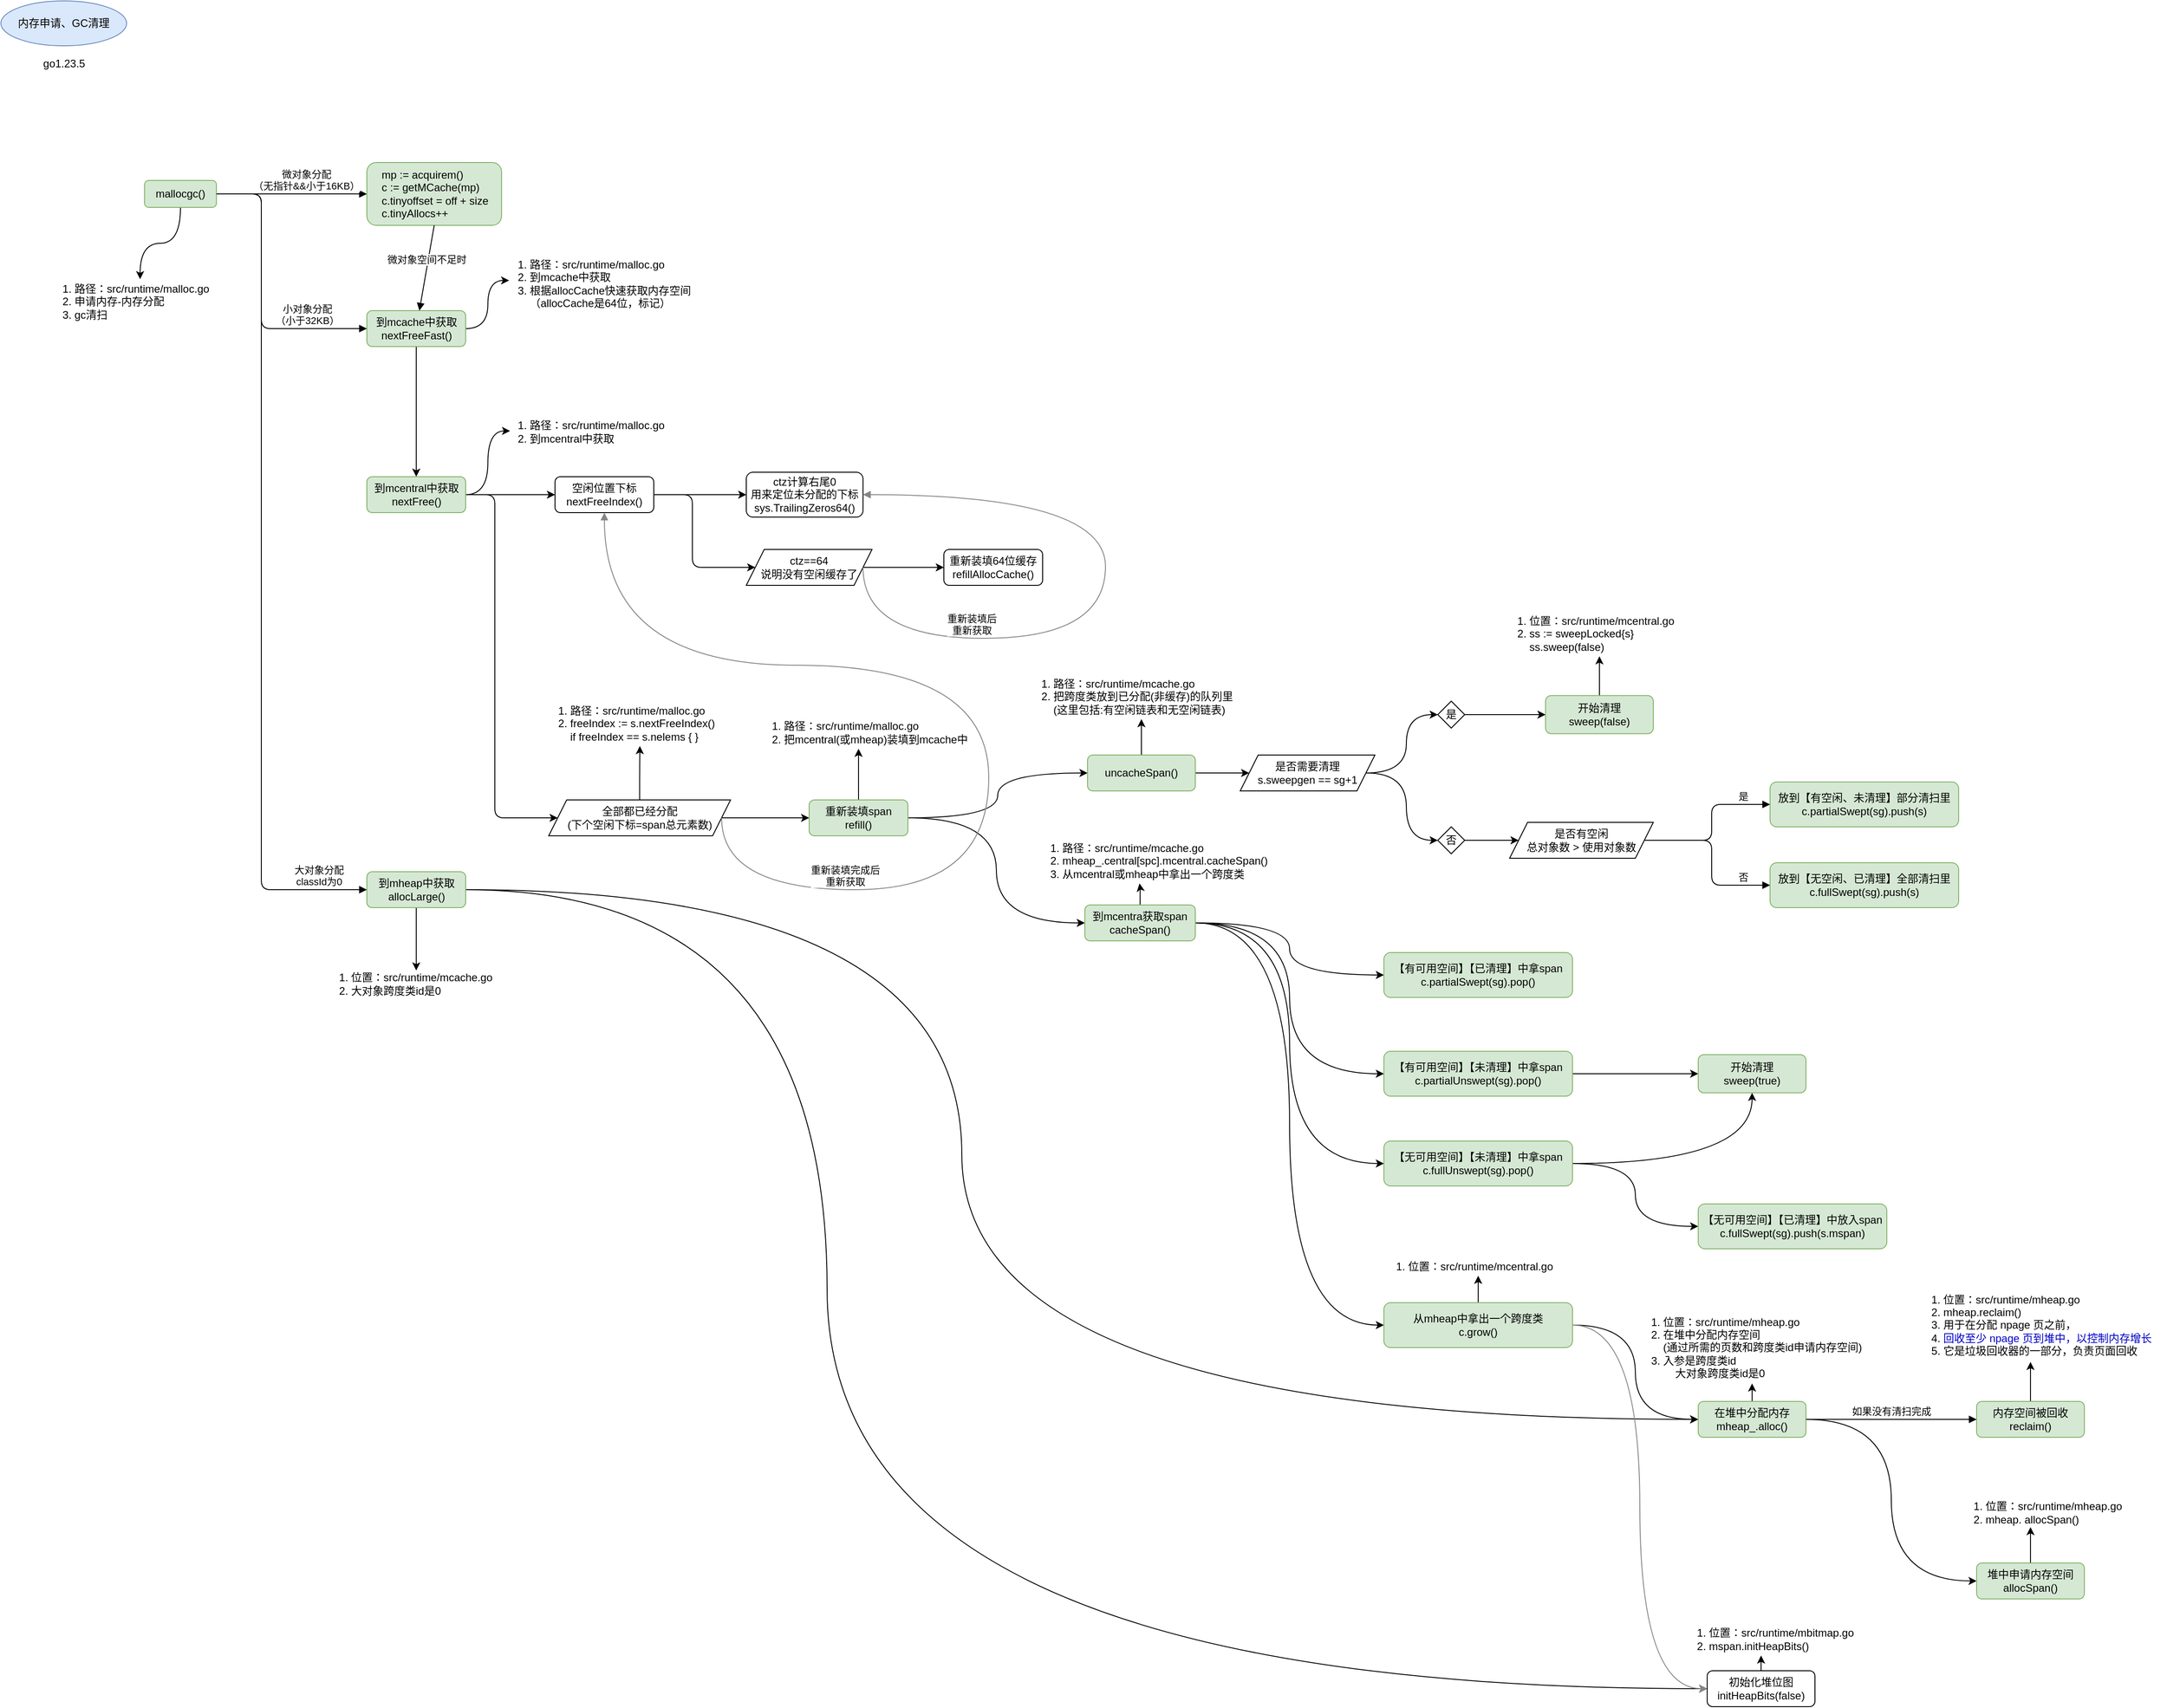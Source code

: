 <mxfile version="14.6.13" type="device"><diagram id="0-CBCZF7RKCXU0OjT5Yr" name="第 1 页"><mxGraphModel dx="1106" dy="892" grid="1" gridSize="10" guides="1" tooltips="1" connect="1" arrows="1" fold="1" page="1" pageScale="1" pageWidth="827" pageHeight="1169" math="0" shadow="0"><root><mxCell id="0"/><mxCell id="1" parent="0"/><mxCell id="VYyuXtDT6GXsJHZspmON-5" style="edgeStyle=orthogonalEdgeStyle;rounded=0;orthogonalLoop=1;jettySize=auto;html=1;curved=1;" parent="1" source="VYyuXtDT6GXsJHZspmON-1" target="VYyuXtDT6GXsJHZspmON-4" edge="1"><mxGeometry relative="1" as="geometry"/></mxCell><mxCell id="VYyuXtDT6GXsJHZspmON-1" value="mallocgc()" style="rounded=1;whiteSpace=wrap;html=1;fillColor=#d5e8d4;strokeColor=#82b366;" parent="1" vertex="1"><mxGeometry x="230" y="270" width="80" height="30" as="geometry"/></mxCell><mxCell id="VYyuXtDT6GXsJHZspmON-3" value="go1.23.5" style="text;html=1;align=center;verticalAlign=middle;resizable=0;points=[];autosize=1;strokeColor=none;" parent="1" vertex="1"><mxGeometry x="110" y="130" width="60" height="20" as="geometry"/></mxCell><mxCell id="VYyuXtDT6GXsJHZspmON-4" value="&lt;ol style=&quot;margin: 0px ; padding-left: 10px&quot;&gt;&lt;li style=&quot;margin: 0px ; padding: 0px&quot;&gt;路径：src/runtime/malloc.go&lt;/li&gt;&lt;li style=&quot;margin: 0px ; padding: 0px&quot;&gt;申请内存-内存分配&lt;/li&gt;&lt;li style=&quot;margin: 0px ; padding: 0px&quot;&gt;gc清扫&lt;br&gt;&lt;/li&gt;&lt;/ol&gt;" style="text;html=1;align=left;verticalAlign=middle;resizable=0;points=[];autosize=1;strokeColor=none;spacingLeft=10;" parent="1" vertex="1"><mxGeometry x="130" y="380" width="190" height="50" as="geometry"/></mxCell><mxCell id="VYyuXtDT6GXsJHZspmON-7" value="&lt;div&gt;&lt;span&gt;mp := acquirem()&lt;br&gt;&lt;/span&gt;&lt;/div&gt;&lt;div&gt;&lt;span&gt;c := getMCache(mp)&lt;br&gt;&lt;/span&gt;&lt;/div&gt;&lt;div&gt;&lt;span&gt;c.tinyoffset = off + size&lt;/span&gt;&lt;/div&gt;c.tinyAllocs++" style="rounded=1;whiteSpace=wrap;html=1;align=left;spacingLeft=14;fillColor=#d5e8d4;strokeColor=#82b366;" parent="1" vertex="1"><mxGeometry x="477.5" y="250" width="150" height="70" as="geometry"/></mxCell><mxCell id="VYyuXtDT6GXsJHZspmON-8" value="微对象分配&lt;br&gt;（无指针&amp;amp;&amp;amp;小于16KB）" style="html=1;verticalAlign=bottom;endArrow=block;shadow=0;edgeStyle=orthogonalEdgeStyle;exitX=1;exitY=0.5;exitDx=0;exitDy=0;entryX=0;entryY=0.5;entryDx=0;entryDy=0;" parent="1" source="VYyuXtDT6GXsJHZspmON-1" target="VYyuXtDT6GXsJHZspmON-7" edge="1"><mxGeometry x="0.194" width="80" relative="1" as="geometry"><mxPoint x="300" y="400" as="sourcePoint"/><mxPoint x="380" y="400" as="targetPoint"/><Array as="points"><mxPoint x="340" y="285"/><mxPoint x="340" y="285"/></Array><mxPoint as="offset"/></mxGeometry></mxCell><mxCell id="VYyuXtDT6GXsJHZspmON-13" style="edgeStyle=none;rounded=0;orthogonalLoop=1;jettySize=auto;html=1;" parent="1" source="VYyuXtDT6GXsJHZspmON-9" target="VYyuXtDT6GXsJHZspmON-12" edge="1"><mxGeometry relative="1" as="geometry"/></mxCell><mxCell id="VYyuXtDT6GXsJHZspmON-17" style="edgeStyle=orthogonalEdgeStyle;curved=1;rounded=0;orthogonalLoop=1;jettySize=auto;html=1;entryX=-0.005;entryY=0.44;entryDx=0;entryDy=0;entryPerimeter=0;" parent="1" source="VYyuXtDT6GXsJHZspmON-9" target="VYyuXtDT6GXsJHZspmON-16" edge="1"><mxGeometry relative="1" as="geometry"/></mxCell><mxCell id="VYyuXtDT6GXsJHZspmON-9" value="到mcache中获取&lt;br&gt;nextFreeFast()" style="rounded=1;whiteSpace=wrap;html=1;fillColor=#d5e8d4;strokeColor=#82b366;" parent="1" vertex="1"><mxGeometry x="477.5" y="415" width="110" height="40" as="geometry"/></mxCell><mxCell id="VYyuXtDT6GXsJHZspmON-10" value="小对象分配&lt;br&gt;（小于32KB）" style="html=1;verticalAlign=bottom;endArrow=block;shadow=0;edgeStyle=orthogonalEdgeStyle;exitX=1;exitY=0.5;exitDx=0;exitDy=0;entryX=0;entryY=0.5;entryDx=0;entryDy=0;" parent="1" source="VYyuXtDT6GXsJHZspmON-1" target="VYyuXtDT6GXsJHZspmON-9" edge="1"><mxGeometry x="0.58" width="80" relative="1" as="geometry"><mxPoint x="270" y="430" as="sourcePoint"/><mxPoint x="350" y="430" as="targetPoint"/><Array as="points"><mxPoint x="360" y="285"/><mxPoint x="360" y="435"/></Array><mxPoint as="offset"/></mxGeometry></mxCell><mxCell id="VYyuXtDT6GXsJHZspmON-11" value="微对象空间不足时" style="html=1;verticalAlign=bottom;endArrow=block;shadow=0;exitX=0.5;exitY=1;exitDx=0;exitDy=0;" parent="1" source="VYyuXtDT6GXsJHZspmON-7" target="VYyuXtDT6GXsJHZspmON-9" edge="1"><mxGeometry width="80" relative="1" as="geometry"><mxPoint x="740" y="540" as="sourcePoint"/><mxPoint x="820" y="540" as="targetPoint"/></mxGeometry></mxCell><mxCell id="VYyuXtDT6GXsJHZspmON-15" style="edgeStyle=orthogonalEdgeStyle;rounded=0;orthogonalLoop=1;jettySize=auto;html=1;curved=1;entryX=0;entryY=0.467;entryDx=0;entryDy=0;entryPerimeter=0;" parent="1" source="VYyuXtDT6GXsJHZspmON-12" target="VYyuXtDT6GXsJHZspmON-14" edge="1"><mxGeometry relative="1" as="geometry"><mxPoint x="600" y="550" as="targetPoint"/></mxGeometry></mxCell><mxCell id="VYyuXtDT6GXsJHZspmON-24" style="edgeStyle=orthogonalEdgeStyle;curved=1;rounded=0;orthogonalLoop=1;jettySize=auto;html=1;entryX=0;entryY=0.5;entryDx=0;entryDy=0;exitX=1;exitY=0.5;exitDx=0;exitDy=0;" parent="1" source="VYyuXtDT6GXsJHZspmON-12" target="VYyuXtDT6GXsJHZspmON-22" edge="1"><mxGeometry relative="1" as="geometry"><mxPoint x="578" y="835" as="sourcePoint"/></mxGeometry></mxCell><mxCell id="VYyuXtDT6GXsJHZspmON-44" style="edgeStyle=orthogonalEdgeStyle;rounded=1;orthogonalLoop=1;jettySize=auto;html=1;entryX=0;entryY=0.5;entryDx=0;entryDy=0;" parent="1" source="VYyuXtDT6GXsJHZspmON-12" target="VYyuXtDT6GXsJHZspmON-40" edge="1"><mxGeometry relative="1" as="geometry"><Array as="points"><mxPoint x="620" y="620"/><mxPoint x="620" y="980"/></Array></mxGeometry></mxCell><mxCell id="VYyuXtDT6GXsJHZspmON-12" value="到mcentral中获取&lt;br&gt;nextFree()" style="rounded=1;whiteSpace=wrap;html=1;fillColor=#d5e8d4;strokeColor=#82b366;" parent="1" vertex="1"><mxGeometry x="477.5" y="600" width="110" height="40" as="geometry"/></mxCell><mxCell id="VYyuXtDT6GXsJHZspmON-14" value="&lt;ol style=&quot;margin: 0px ; padding-left: 10px&quot;&gt;&lt;li style=&quot;margin: 0px; padding: 0px;&quot;&gt;路径：src/runtime/malloc.go&lt;/li&gt;&lt;li style=&quot;margin: 0px; padding: 0px;&quot;&gt;到mcentral中获取&lt;br&gt;&lt;/li&gt;&lt;/ol&gt;" style="text;html=1;align=left;verticalAlign=middle;resizable=0;points=[];autosize=1;strokeColor=none;spacingLeft=10;" parent="1" vertex="1"><mxGeometry x="637" y="535" width="190" height="30" as="geometry"/></mxCell><mxCell id="VYyuXtDT6GXsJHZspmON-16" value="&lt;ol style=&quot;margin: 0px ; padding-left: 10px&quot;&gt;&lt;li style=&quot;margin: 0px ; padding: 0px&quot;&gt;路径：src/runtime/malloc.go&lt;/li&gt;&lt;li style=&quot;margin: 0px ; padding: 0px&quot;&gt;到mcache中获取&lt;/li&gt;&lt;li style=&quot;margin: 0px ; padding: 0px&quot;&gt;根据allocCache快速获取内存空间&lt;br&gt;（allocCache是64位，标记）&lt;/li&gt;&lt;/ol&gt;" style="text;html=1;align=left;verticalAlign=middle;resizable=0;points=[];autosize=1;strokeColor=none;spacingLeft=10;" parent="1" vertex="1"><mxGeometry x="637" y="355" width="210" height="60" as="geometry"/></mxCell><mxCell id="VYyuXtDT6GXsJHZspmON-20" style="edgeStyle=orthogonalEdgeStyle;curved=1;rounded=0;orthogonalLoop=1;jettySize=auto;html=1;" parent="1" source="VYyuXtDT6GXsJHZspmON-18" edge="1"><mxGeometry relative="1" as="geometry"><mxPoint x="1025" y="903" as="targetPoint"/></mxGeometry></mxCell><mxCell id="VYyuXtDT6GXsJHZspmON-54" style="edgeStyle=orthogonalEdgeStyle;curved=1;rounded=1;orthogonalLoop=1;jettySize=auto;html=1;entryX=0;entryY=0.5;entryDx=0;entryDy=0;" parent="1" source="VYyuXtDT6GXsJHZspmON-18" target="VYyuXtDT6GXsJHZspmON-52" edge="1"><mxGeometry relative="1" as="geometry"/></mxCell><mxCell id="VYyuXtDT6GXsJHZspmON-55" style="edgeStyle=orthogonalEdgeStyle;curved=1;rounded=1;orthogonalLoop=1;jettySize=auto;html=1;entryX=0;entryY=0.5;entryDx=0;entryDy=0;strokeColor=#000000;" parent="1" source="VYyuXtDT6GXsJHZspmON-18" target="VYyuXtDT6GXsJHZspmON-53" edge="1"><mxGeometry relative="1" as="geometry"/></mxCell><mxCell id="VYyuXtDT6GXsJHZspmON-18" value="重新装填span&lt;br&gt;refill()" style="rounded=1;whiteSpace=wrap;html=1;fillColor=#d5e8d4;strokeColor=#82b366;" parent="1" vertex="1"><mxGeometry x="970" y="960" width="110" height="40" as="geometry"/></mxCell><mxCell id="VYyuXtDT6GXsJHZspmON-19" value="&lt;ol style=&quot;margin: 0px ; padding-left: 10px&quot;&gt;&lt;li style=&quot;margin: 0px ; padding: 0px&quot;&gt;路径：src/runtime/malloc.go&lt;/li&gt;&lt;li style=&quot;margin: 0px ; padding: 0px&quot;&gt;把mcentral(或mheap)装填到mcache中&lt;br&gt;&lt;/li&gt;&lt;/ol&gt;" style="text;html=1;align=left;verticalAlign=middle;resizable=0;points=[];autosize=1;strokeColor=none;spacingLeft=10;" parent="1" vertex="1"><mxGeometry x="920" y="870" width="240" height="30" as="geometry"/></mxCell><mxCell id="VYyuXtDT6GXsJHZspmON-32" style="edgeStyle=orthogonalEdgeStyle;curved=1;rounded=0;orthogonalLoop=1;jettySize=auto;html=1;entryX=0;entryY=0.5;entryDx=0;entryDy=0;" parent="1" source="VYyuXtDT6GXsJHZspmON-22" target="VYyuXtDT6GXsJHZspmON-31" edge="1"><mxGeometry relative="1" as="geometry"/></mxCell><mxCell id="VYyuXtDT6GXsJHZspmON-34" style="edgeStyle=orthogonalEdgeStyle;rounded=1;orthogonalLoop=1;jettySize=auto;html=1;entryX=0;entryY=0.5;entryDx=0;entryDy=0;" parent="1" source="VYyuXtDT6GXsJHZspmON-22" target="VYyuXtDT6GXsJHZspmON-33" edge="1"><mxGeometry relative="1" as="geometry"><mxPoint x="800" y="741" as="targetPoint"/><Array as="points"><mxPoint x="840" y="620"/><mxPoint x="840" y="701"/></Array></mxGeometry></mxCell><mxCell id="VYyuXtDT6GXsJHZspmON-22" value="空闲位置下标&lt;br&gt;nextFreeIndex()" style="rounded=1;whiteSpace=wrap;html=1;" parent="1" vertex="1"><mxGeometry x="687" y="600" width="110" height="40" as="geometry"/></mxCell><mxCell id="VYyuXtDT6GXsJHZspmON-30" value="重新装填64位缓存refillAllocCache()" style="rounded=1;whiteSpace=wrap;html=1;" parent="1" vertex="1"><mxGeometry x="1120" y="681" width="110" height="40" as="geometry"/></mxCell><mxCell id="VYyuXtDT6GXsJHZspmON-31" value="ctz计算右尾0&lt;br&gt;用来定位未分配的下标&lt;br&gt;sys.TrailingZeros64()" style="rounded=1;whiteSpace=wrap;html=1;" parent="1" vertex="1"><mxGeometry x="900" y="595" width="130" height="50" as="geometry"/></mxCell><mxCell id="VYyuXtDT6GXsJHZspmON-35" style="edgeStyle=orthogonalEdgeStyle;curved=1;rounded=0;orthogonalLoop=1;jettySize=auto;html=1;entryX=0;entryY=0.5;entryDx=0;entryDy=0;" parent="1" source="VYyuXtDT6GXsJHZspmON-33" target="VYyuXtDT6GXsJHZspmON-30" edge="1"><mxGeometry relative="1" as="geometry"/></mxCell><mxCell id="VYyuXtDT6GXsJHZspmON-33" value="ctz==64&lt;br&gt;说明没有空闲缓存了" style="shape=parallelogram;perimeter=parallelogramPerimeter;whiteSpace=wrap;html=1;fixedSize=1;align=center;" parent="1" vertex="1"><mxGeometry x="900" y="681" width="140" height="40" as="geometry"/></mxCell><mxCell id="VYyuXtDT6GXsJHZspmON-43" style="edgeStyle=orthogonalEdgeStyle;curved=1;rounded=0;orthogonalLoop=1;jettySize=auto;html=1;entryX=0;entryY=0.5;entryDx=0;entryDy=0;" parent="1" source="VYyuXtDT6GXsJHZspmON-40" target="VYyuXtDT6GXsJHZspmON-18" edge="1"><mxGeometry relative="1" as="geometry"/></mxCell><mxCell id="VYyuXtDT6GXsJHZspmON-45" style="edgeStyle=orthogonalEdgeStyle;rounded=1;orthogonalLoop=1;jettySize=auto;html=1;" parent="1" source="VYyuXtDT6GXsJHZspmON-40" target="VYyuXtDT6GXsJHZspmON-41" edge="1"><mxGeometry relative="1" as="geometry"/></mxCell><mxCell id="VYyuXtDT6GXsJHZspmON-40" value="全部都已经分配&lt;br&gt;(下个空闲下标=span总元素数)" style="shape=parallelogram;perimeter=parallelogramPerimeter;whiteSpace=wrap;html=1;fixedSize=1;align=center;" parent="1" vertex="1"><mxGeometry x="680" y="960" width="202.5" height="40" as="geometry"/></mxCell><mxCell id="VYyuXtDT6GXsJHZspmON-41" value="&lt;ol style=&quot;margin: 0px ; padding-left: 10px&quot;&gt;&lt;li style=&quot;margin: 0px ; padding: 0px&quot;&gt;路径：src/runtime/malloc.go&lt;/li&gt;&lt;li style=&quot;margin: 0px ; padding: 0px&quot;&gt;freeIndex := s.nextFreeIndex()&lt;br&gt;if freeIndex == s.nelems { }&lt;br&gt;&lt;/li&gt;&lt;/ol&gt;" style="text;html=1;align=left;verticalAlign=middle;resizable=0;points=[];autosize=1;strokeColor=none;spacingLeft=10;" parent="1" vertex="1"><mxGeometry x="681.5" y="850" width="200" height="50" as="geometry"/></mxCell><mxCell id="VYyuXtDT6GXsJHZspmON-114" style="edgeStyle=orthogonalEdgeStyle;curved=1;rounded=1;orthogonalLoop=1;jettySize=auto;html=1;entryX=0;entryY=0.5;entryDx=0;entryDy=0;strokeColor=#000000;" parent="1" source="VYyuXtDT6GXsJHZspmON-47" target="VYyuXtDT6GXsJHZspmON-95" edge="1"><mxGeometry relative="1" as="geometry"><Array as="points"><mxPoint x="1140" y="1060"/><mxPoint x="1140" y="1650"/></Array></mxGeometry></mxCell><mxCell id="VYyuXtDT6GXsJHZspmON-115" style="edgeStyle=orthogonalEdgeStyle;curved=1;rounded=1;orthogonalLoop=1;jettySize=auto;html=1;entryX=0;entryY=0.5;entryDx=0;entryDy=0;fontColor=#868686;strokeColor=#000000;" parent="1" source="VYyuXtDT6GXsJHZspmON-47" target="VYyuXtDT6GXsJHZspmON-96" edge="1"><mxGeometry relative="1" as="geometry"><Array as="points"><mxPoint x="990" y="1060"/><mxPoint x="990" y="1950"/></Array></mxGeometry></mxCell><mxCell id="VYyuXtDT6GXsJHZspmON-117" style="edgeStyle=orthogonalEdgeStyle;curved=1;rounded=1;orthogonalLoop=1;jettySize=auto;html=1;fontColor=#000000;" parent="1" source="VYyuXtDT6GXsJHZspmON-47" target="VYyuXtDT6GXsJHZspmON-116" edge="1"><mxGeometry relative="1" as="geometry"/></mxCell><mxCell id="VYyuXtDT6GXsJHZspmON-47" value="到mheap中获取allocLarge()" style="rounded=1;whiteSpace=wrap;html=1;fillColor=#d5e8d4;strokeColor=#82b366;" parent="1" vertex="1"><mxGeometry x="477.5" y="1040" width="110" height="40" as="geometry"/></mxCell><mxCell id="VYyuXtDT6GXsJHZspmON-49" value="大对象分配&lt;br&gt;classId为0" style="html=1;verticalAlign=bottom;endArrow=block;shadow=0;edgeStyle=orthogonalEdgeStyle;exitX=1;exitY=0.5;exitDx=0;exitDy=0;entryX=0;entryY=0.5;entryDx=0;entryDy=0;" parent="1" source="VYyuXtDT6GXsJHZspmON-1" target="VYyuXtDT6GXsJHZspmON-47" edge="1"><mxGeometry x="0.885" width="80" relative="1" as="geometry"><mxPoint x="230" y="390" as="sourcePoint"/><mxPoint x="310" y="390" as="targetPoint"/><Array as="points"><mxPoint x="360" y="285"/><mxPoint x="360" y="1060"/></Array><mxPoint as="offset"/></mxGeometry></mxCell><mxCell id="VYyuXtDT6GXsJHZspmON-50" value="重新装填完成后&lt;br&gt;重新获取" style="html=1;verticalAlign=bottom;endArrow=block;shadow=0;edgeStyle=orthogonalEdgeStyle;exitX=1;exitY=0.5;exitDx=0;exitDy=0;entryX=0.5;entryY=1;entryDx=0;entryDy=0;curved=1;strokeColor=#868686;" parent="1" source="VYyuXtDT6GXsJHZspmON-40" target="VYyuXtDT6GXsJHZspmON-22" edge="1"><mxGeometry x="-0.645" width="80" relative="1" as="geometry"><mxPoint x="840" y="1060" as="sourcePoint"/><mxPoint x="920" y="1060" as="targetPoint"/><Array as="points"><mxPoint x="873" y="1060"/><mxPoint x="1170" y="1060"/><mxPoint x="1170" y="810"/><mxPoint x="742" y="810"/></Array><mxPoint as="offset"/></mxGeometry></mxCell><mxCell id="VYyuXtDT6GXsJHZspmON-51" value="重新装填后&lt;br&gt;重新获取" style="html=1;verticalAlign=bottom;endArrow=block;shadow=0;edgeStyle=orthogonalEdgeStyle;exitX=1;exitY=0.5;exitDx=0;exitDy=0;entryX=1;entryY=0.5;entryDx=0;entryDy=0;curved=1;strokeColor=#868686;" parent="1" source="VYyuXtDT6GXsJHZspmON-33" target="VYyuXtDT6GXsJHZspmON-31" edge="1"><mxGeometry x="-0.488" width="80" relative="1" as="geometry"><mxPoint x="1070" y="790" as="sourcePoint"/><mxPoint x="1150" y="790" as="targetPoint"/><Array as="points"><mxPoint x="1030" y="780"/><mxPoint x="1300" y="780"/><mxPoint x="1300" y="620"/></Array><mxPoint as="offset"/></mxGeometry></mxCell><mxCell id="VYyuXtDT6GXsJHZspmON-57" style="edgeStyle=orthogonalEdgeStyle;curved=1;rounded=1;orthogonalLoop=1;jettySize=auto;html=1;strokeColor=#000000;" parent="1" source="VYyuXtDT6GXsJHZspmON-52" target="VYyuXtDT6GXsJHZspmON-78" edge="1"><mxGeometry relative="1" as="geometry"><mxPoint x="1340" y="870" as="targetPoint"/></mxGeometry></mxCell><mxCell id="VYyuXtDT6GXsJHZspmON-62" style="edgeStyle=orthogonalEdgeStyle;curved=1;rounded=1;orthogonalLoop=1;jettySize=auto;html=1;strokeColor=#000000;" parent="1" source="VYyuXtDT6GXsJHZspmON-52" target="VYyuXtDT6GXsJHZspmON-61" edge="1"><mxGeometry relative="1" as="geometry"/></mxCell><mxCell id="VYyuXtDT6GXsJHZspmON-52" value="uncacheSpan()" style="rounded=1;whiteSpace=wrap;html=1;fillColor=#d5e8d4;strokeColor=#82b366;" parent="1" vertex="1"><mxGeometry x="1280" y="910" width="120" height="40" as="geometry"/></mxCell><mxCell id="VYyuXtDT6GXsJHZspmON-60" style="edgeStyle=orthogonalEdgeStyle;curved=1;rounded=1;orthogonalLoop=1;jettySize=auto;html=1;entryX=0.415;entryY=1;entryDx=0;entryDy=0;entryPerimeter=0;strokeColor=#000000;" parent="1" source="VYyuXtDT6GXsJHZspmON-53" target="VYyuXtDT6GXsJHZspmON-77" edge="1"><mxGeometry relative="1" as="geometry"><mxPoint x="1332.06" y="1047" as="targetPoint"/></mxGeometry></mxCell><mxCell id="VYyuXtDT6GXsJHZspmON-91" style="edgeStyle=orthogonalEdgeStyle;curved=1;rounded=1;orthogonalLoop=1;jettySize=auto;html=1;entryX=0;entryY=0.5;entryDx=0;entryDy=0;strokeColor=#000000;" parent="1" source="VYyuXtDT6GXsJHZspmON-53" target="VYyuXtDT6GXsJHZspmON-79" edge="1"><mxGeometry relative="1" as="geometry"/></mxCell><mxCell id="VYyuXtDT6GXsJHZspmON-92" style="edgeStyle=orthogonalEdgeStyle;curved=1;rounded=1;orthogonalLoop=1;jettySize=auto;html=1;entryX=0;entryY=0.5;entryDx=0;entryDy=0;strokeColor=#000000;" parent="1" source="VYyuXtDT6GXsJHZspmON-53" target="VYyuXtDT6GXsJHZspmON-80" edge="1"><mxGeometry relative="1" as="geometry"/></mxCell><mxCell id="VYyuXtDT6GXsJHZspmON-93" style="edgeStyle=orthogonalEdgeStyle;curved=1;rounded=1;orthogonalLoop=1;jettySize=auto;html=1;entryX=0;entryY=0.5;entryDx=0;entryDy=0;strokeColor=#000000;" parent="1" source="VYyuXtDT6GXsJHZspmON-53" target="VYyuXtDT6GXsJHZspmON-81" edge="1"><mxGeometry relative="1" as="geometry"/></mxCell><mxCell id="VYyuXtDT6GXsJHZspmON-94" style="edgeStyle=orthogonalEdgeStyle;curved=1;rounded=1;orthogonalLoop=1;jettySize=auto;html=1;entryX=0;entryY=0.5;entryDx=0;entryDy=0;strokeColor=#000000;" parent="1" source="VYyuXtDT6GXsJHZspmON-53" target="VYyuXtDT6GXsJHZspmON-83" edge="1"><mxGeometry relative="1" as="geometry"/></mxCell><mxCell id="VYyuXtDT6GXsJHZspmON-53" value="到&lt;span&gt;mcentra获取span&lt;/span&gt;&lt;br&gt;cacheSpan()" style="rounded=1;whiteSpace=wrap;html=1;fillColor=#d5e8d4;strokeColor=#82b366;" parent="1" vertex="1"><mxGeometry x="1277" y="1077" width="123" height="40" as="geometry"/></mxCell><mxCell id="VYyuXtDT6GXsJHZspmON-65" style="edgeStyle=orthogonalEdgeStyle;curved=1;rounded=1;orthogonalLoop=1;jettySize=auto;html=1;entryX=0;entryY=0.5;entryDx=0;entryDy=0;strokeColor=#000000;" parent="1" source="VYyuXtDT6GXsJHZspmON-61" target="VYyuXtDT6GXsJHZspmON-63" edge="1"><mxGeometry relative="1" as="geometry"/></mxCell><mxCell id="VYyuXtDT6GXsJHZspmON-66" style="edgeStyle=orthogonalEdgeStyle;curved=1;rounded=1;orthogonalLoop=1;jettySize=auto;html=1;entryX=0;entryY=0.5;entryDx=0;entryDy=0;strokeColor=#000000;" parent="1" source="VYyuXtDT6GXsJHZspmON-61" target="VYyuXtDT6GXsJHZspmON-64" edge="1"><mxGeometry relative="1" as="geometry"/></mxCell><mxCell id="VYyuXtDT6GXsJHZspmON-61" value="是否需要清理&lt;br&gt;s.sweepgen == sg+1" style="shape=parallelogram;perimeter=parallelogramPerimeter;whiteSpace=wrap;html=1;fixedSize=1;align=center;" parent="1" vertex="1"><mxGeometry x="1450" y="910" width="150" height="40" as="geometry"/></mxCell><mxCell id="VYyuXtDT6GXsJHZspmON-68" style="edgeStyle=orthogonalEdgeStyle;curved=1;rounded=1;orthogonalLoop=1;jettySize=auto;html=1;entryX=0;entryY=0.5;entryDx=0;entryDy=0;strokeColor=#000000;" parent="1" source="VYyuXtDT6GXsJHZspmON-63" target="VYyuXtDT6GXsJHZspmON-67" edge="1"><mxGeometry relative="1" as="geometry"/></mxCell><mxCell id="VYyuXtDT6GXsJHZspmON-63" value="是" style="rhombus;whiteSpace=wrap;html=1;align=center;" parent="1" vertex="1"><mxGeometry x="1670" y="850" width="30" height="30" as="geometry"/></mxCell><mxCell id="VYyuXtDT6GXsJHZspmON-70" style="edgeStyle=orthogonalEdgeStyle;curved=1;rounded=1;orthogonalLoop=1;jettySize=auto;html=1;entryX=0;entryY=0.5;entryDx=0;entryDy=0;strokeColor=#000000;" parent="1" source="VYyuXtDT6GXsJHZspmON-64" target="VYyuXtDT6GXsJHZspmON-69" edge="1"><mxGeometry relative="1" as="geometry"/></mxCell><mxCell id="VYyuXtDT6GXsJHZspmON-64" value="否" style="rhombus;whiteSpace=wrap;html=1;align=center;" parent="1" vertex="1"><mxGeometry x="1670" y="990" width="30" height="30" as="geometry"/></mxCell><mxCell id="VYyuXtDT6GXsJHZspmON-86" style="edgeStyle=orthogonalEdgeStyle;rounded=1;orthogonalLoop=1;jettySize=auto;html=1;strokeColor=#000000;" parent="1" source="VYyuXtDT6GXsJHZspmON-67" target="VYyuXtDT6GXsJHZspmON-85" edge="1"><mxGeometry relative="1" as="geometry"/></mxCell><mxCell id="VYyuXtDT6GXsJHZspmON-67" value="开始清理&lt;br&gt;sweep(false)" style="rounded=1;whiteSpace=wrap;html=1;fillColor=#d5e8d4;strokeColor=#82b366;" parent="1" vertex="1"><mxGeometry x="1790" y="843.75" width="120" height="42.5" as="geometry"/></mxCell><mxCell id="VYyuXtDT6GXsJHZspmON-69" value="是否有空闲&lt;br&gt;总对象数 &amp;gt; 使用对象数" style="shape=parallelogram;perimeter=parallelogramPerimeter;whiteSpace=wrap;html=1;fixedSize=1;align=center;" parent="1" vertex="1"><mxGeometry x="1750" y="985" width="160" height="40" as="geometry"/></mxCell><mxCell id="VYyuXtDT6GXsJHZspmON-73" value="放到【有空闲、未清理】部分清扫里&lt;br&gt;c.partialSwept(sg).push(s)" style="rounded=1;whiteSpace=wrap;html=1;fillColor=#d5e8d4;strokeColor=#82b366;" parent="1" vertex="1"><mxGeometry x="2040" y="940" width="210" height="50" as="geometry"/></mxCell><mxCell id="VYyuXtDT6GXsJHZspmON-74" value="是" style="html=1;verticalAlign=bottom;endArrow=block;shadow=0;strokeColor=#000000;exitX=1;exitY=0.5;exitDx=0;exitDy=0;entryX=0;entryY=0.5;entryDx=0;entryDy=0;edgeStyle=orthogonalEdgeStyle;" parent="1" source="VYyuXtDT6GXsJHZspmON-69" target="VYyuXtDT6GXsJHZspmON-73" edge="1"><mxGeometry x="0.667" width="80" relative="1" as="geometry"><mxPoint x="2160" y="1070" as="sourcePoint"/><mxPoint x="2240" y="1070" as="targetPoint"/><mxPoint as="offset"/></mxGeometry></mxCell><mxCell id="VYyuXtDT6GXsJHZspmON-75" value="放到【无空闲、已清理】全部清扫里&lt;br&gt;c.fullSwept(sg).push(s)" style="rounded=1;whiteSpace=wrap;html=1;fillColor=#d5e8d4;strokeColor=#82b366;" parent="1" vertex="1"><mxGeometry x="2040" y="1030" width="210" height="50" as="geometry"/></mxCell><mxCell id="VYyuXtDT6GXsJHZspmON-76" value="否" style="html=1;verticalAlign=bottom;endArrow=block;shadow=0;edgeStyle=orthogonalEdgeStyle;strokeColor=#000000;exitX=1;exitY=0.5;exitDx=0;exitDy=0;entryX=0;entryY=0.5;entryDx=0;entryDy=0;" parent="1" source="VYyuXtDT6GXsJHZspmON-69" target="VYyuXtDT6GXsJHZspmON-75" edge="1"><mxGeometry x="0.684" width="80" relative="1" as="geometry"><mxPoint x="1870" y="1110" as="sourcePoint"/><mxPoint x="1950" y="1110" as="targetPoint"/><mxPoint as="offset"/></mxGeometry></mxCell><mxCell id="VYyuXtDT6GXsJHZspmON-77" value="&lt;ol style=&quot;margin: 0px ; padding-left: 10px&quot;&gt;&lt;li style=&quot;margin: 0px ; padding: 0px&quot;&gt;&lt;span style=&quot;text-align: center&quot;&gt;路径：&lt;/span&gt;src/runtime/mcache.go&lt;br&gt;&lt;/li&gt;&lt;li style=&quot;margin: 0px ; padding: 0px&quot;&gt;&lt;span style=&quot;text-align: center&quot;&gt;mheap_.central[spc].mcentral.cacheSpan()&lt;br&gt;&lt;/span&gt;&lt;/li&gt;&lt;li style=&quot;margin: 0px ; padding: 0px&quot;&gt;&lt;span style=&quot;text-align: center&quot;&gt;从mcentral或mheap中拿出一个跨度类&lt;br&gt;&lt;/span&gt;&lt;/li&gt;&lt;/ol&gt;" style="text;html=1;align=left;verticalAlign=middle;resizable=0;points=[];autosize=1;strokeColor=none;spacingLeft=10;" parent="1" vertex="1"><mxGeometry x="1230" y="1003" width="260" height="50" as="geometry"/></mxCell><mxCell id="VYyuXtDT6GXsJHZspmON-78" value="&lt;ol style=&quot;margin: 0px ; padding-left: 10px&quot;&gt;&lt;li style=&quot;margin: 0px ; padding: 0px&quot;&gt;&lt;span style=&quot;text-align: center&quot;&gt;路径：&lt;/span&gt;src/runtime/mcache.go&lt;br&gt;&lt;/li&gt;&lt;li style=&quot;margin: 0px ; padding: 0px&quot;&gt;&lt;span style=&quot;text-align: center&quot;&gt;把跨度类放到已分配(非缓存)的队列里&lt;/span&gt;&lt;br style=&quot;text-align: center&quot;&gt;&lt;span style=&quot;text-align: center&quot;&gt;(这里包括:有空闲链表和无空闲链表)&lt;/span&gt;&lt;br&gt;&lt;/li&gt;&lt;/ol&gt;" style="text;html=1;align=left;verticalAlign=middle;resizable=0;points=[];autosize=1;strokeColor=none;spacingLeft=10;" parent="1" vertex="1"><mxGeometry x="1220" y="820" width="240" height="50" as="geometry"/></mxCell><mxCell id="VYyuXtDT6GXsJHZspmON-79" value="【有可用空间】【已清理】中拿span&lt;br&gt;c.partialSwept(sg).pop()" style="rounded=1;whiteSpace=wrap;html=1;fillColor=#d5e8d4;strokeColor=#82b366;" parent="1" vertex="1"><mxGeometry x="1610" y="1130" width="210" height="50" as="geometry"/></mxCell><mxCell id="VYyuXtDT6GXsJHZspmON-88" style="edgeStyle=orthogonalEdgeStyle;rounded=1;orthogonalLoop=1;jettySize=auto;html=1;strokeColor=#000000;curved=1;" parent="1" source="VYyuXtDT6GXsJHZspmON-80" target="VYyuXtDT6GXsJHZspmON-87" edge="1"><mxGeometry relative="1" as="geometry"/></mxCell><mxCell id="VYyuXtDT6GXsJHZspmON-80" value="【有可用空间】【未清理】中拿span&lt;br&gt;c.partialUnswept(sg).pop()" style="rounded=1;whiteSpace=wrap;html=1;fillColor=#d5e8d4;strokeColor=#82b366;" parent="1" vertex="1"><mxGeometry x="1610" y="1240" width="210" height="50" as="geometry"/></mxCell><mxCell id="VYyuXtDT6GXsJHZspmON-89" style="edgeStyle=orthogonalEdgeStyle;rounded=1;orthogonalLoop=1;jettySize=auto;html=1;entryX=0.5;entryY=1;entryDx=0;entryDy=0;strokeColor=#000000;curved=1;" parent="1" source="VYyuXtDT6GXsJHZspmON-81" target="VYyuXtDT6GXsJHZspmON-87" edge="1"><mxGeometry relative="1" as="geometry"/></mxCell><mxCell id="VYyuXtDT6GXsJHZspmON-90" style="edgeStyle=orthogonalEdgeStyle;rounded=1;orthogonalLoop=1;jettySize=auto;html=1;entryX=0;entryY=0.5;entryDx=0;entryDy=0;strokeColor=#000000;curved=1;" parent="1" source="VYyuXtDT6GXsJHZspmON-81" target="VYyuXtDT6GXsJHZspmON-82" edge="1"><mxGeometry relative="1" as="geometry"/></mxCell><mxCell id="VYyuXtDT6GXsJHZspmON-81" value="【无可用空间】【未清理】中拿span&lt;br&gt;c.fullUnswept(sg).pop()" style="rounded=1;whiteSpace=wrap;html=1;fillColor=#d5e8d4;strokeColor=#82b366;" parent="1" vertex="1"><mxGeometry x="1610" y="1340" width="210" height="50" as="geometry"/></mxCell><mxCell id="VYyuXtDT6GXsJHZspmON-82" value="【无可用空间】【已清理】中放入span&lt;br&gt;c.fullSwept(sg).push(s.mspan)" style="rounded=1;whiteSpace=wrap;html=1;fillColor=#d5e8d4;strokeColor=#82b366;" parent="1" vertex="1"><mxGeometry x="1960" y="1410" width="210" height="50" as="geometry"/></mxCell><mxCell id="VYyuXtDT6GXsJHZspmON-97" style="edgeStyle=orthogonalEdgeStyle;curved=1;rounded=1;orthogonalLoop=1;jettySize=auto;html=1;entryX=0;entryY=0.5;entryDx=0;entryDy=0;strokeColor=#000000;" parent="1" source="VYyuXtDT6GXsJHZspmON-83" target="VYyuXtDT6GXsJHZspmON-95" edge="1"><mxGeometry relative="1" as="geometry"/></mxCell><mxCell id="VYyuXtDT6GXsJHZspmON-98" style="edgeStyle=orthogonalEdgeStyle;curved=1;rounded=1;orthogonalLoop=1;jettySize=auto;html=1;entryX=0;entryY=0.5;entryDx=0;entryDy=0;strokeColor=#868686;" parent="1" source="VYyuXtDT6GXsJHZspmON-83" target="VYyuXtDT6GXsJHZspmON-96" edge="1"><mxGeometry relative="1" as="geometry"/></mxCell><mxCell id="VYyuXtDT6GXsJHZspmON-100" style="edgeStyle=orthogonalEdgeStyle;curved=1;rounded=1;orthogonalLoop=1;jettySize=auto;html=1;strokeColor=#000000;" parent="1" source="VYyuXtDT6GXsJHZspmON-83" target="VYyuXtDT6GXsJHZspmON-99" edge="1"><mxGeometry relative="1" as="geometry"/></mxCell><mxCell id="VYyuXtDT6GXsJHZspmON-83" value="从mheap中拿出一个跨度类&lt;br&gt;c.grow()" style="rounded=1;whiteSpace=wrap;html=1;fillColor=#d5e8d4;strokeColor=#82b366;" parent="1" vertex="1"><mxGeometry x="1610" y="1520" width="210" height="50" as="geometry"/></mxCell><mxCell id="VYyuXtDT6GXsJHZspmON-85" value="&lt;ol style=&quot;margin: 0px ; padding-left: 10px&quot;&gt;&lt;li style=&quot;text-align: center ; margin: 0px ; padding: 0px&quot;&gt;位置：src/runtime/mcentral.go&lt;/li&gt;&lt;li style=&quot;margin: 0px ; padding: 0px&quot;&gt;&lt;span style=&quot;text-align: center&quot;&gt;ss := sweepLocked{s}&lt;/span&gt;&lt;br style=&quot;text-align: center&quot;&gt;&lt;span style=&quot;text-align: center&quot;&gt;ss.sweep(false)&lt;/span&gt;&lt;br&gt;&lt;/li&gt;&lt;/ol&gt;" style="text;html=1;align=left;verticalAlign=middle;resizable=0;points=[];autosize=1;strokeColor=none;spacingLeft=10;" parent="1" vertex="1"><mxGeometry x="1750" y="750" width="200" height="50" as="geometry"/></mxCell><mxCell id="VYyuXtDT6GXsJHZspmON-87" value="开始清理&lt;br&gt;sweep(true)" style="rounded=1;whiteSpace=wrap;html=1;fillColor=#d5e8d4;strokeColor=#82b366;" parent="1" vertex="1"><mxGeometry x="1960" y="1243.75" width="120" height="42.5" as="geometry"/></mxCell><mxCell id="VYyuXtDT6GXsJHZspmON-102" style="edgeStyle=orthogonalEdgeStyle;curved=1;rounded=1;orthogonalLoop=1;jettySize=auto;html=1;entryX=0.468;entryY=1;entryDx=0;entryDy=0;entryPerimeter=0;strokeColor=#000000;" parent="1" source="VYyuXtDT6GXsJHZspmON-95" target="VYyuXtDT6GXsJHZspmON-101" edge="1"><mxGeometry relative="1" as="geometry"/></mxCell><mxCell id="VYyuXtDT6GXsJHZspmON-95" value="在堆中分配内存&lt;br&gt;mheap_.alloc()" style="rounded=1;whiteSpace=wrap;html=1;fillColor=#d5e8d4;strokeColor=#82b366;" parent="1" vertex="1"><mxGeometry x="1960" y="1630" width="120" height="40" as="geometry"/></mxCell><mxCell id="VYyuXtDT6GXsJHZspmON-109" style="edgeStyle=orthogonalEdgeStyle;curved=1;rounded=1;orthogonalLoop=1;jettySize=auto;html=1;entryX=0;entryY=0.5;entryDx=0;entryDy=0;strokeColor=#000000;exitX=1;exitY=0.5;exitDx=0;exitDy=0;" parent="1" source="VYyuXtDT6GXsJHZspmON-95" target="VYyuXtDT6GXsJHZspmON-108" edge="1"><mxGeometry relative="1" as="geometry"/></mxCell><mxCell id="VYyuXtDT6GXsJHZspmON-111" style="edgeStyle=orthogonalEdgeStyle;curved=1;rounded=1;orthogonalLoop=1;jettySize=auto;html=1;entryX=0.4;entryY=1.1;entryDx=0;entryDy=0;entryPerimeter=0;strokeColor=#000000;" parent="1" source="VYyuXtDT6GXsJHZspmON-96" target="VYyuXtDT6GXsJHZspmON-110" edge="1"><mxGeometry relative="1" as="geometry"/></mxCell><mxCell id="VYyuXtDT6GXsJHZspmON-96" value="初始化堆位图&lt;br&gt;initHeapBits(false)" style="rounded=1;whiteSpace=wrap;html=1;align=center;" parent="1" vertex="1"><mxGeometry x="1970" y="1930" width="120" height="40" as="geometry"/></mxCell><mxCell id="VYyuXtDT6GXsJHZspmON-99" value="&lt;ol style=&quot;margin: 0px ; padding-left: 10px&quot;&gt;&lt;li style=&quot;text-align: center ; margin: 0px ; padding: 0px&quot;&gt;位置：src/runtime/mcentral.go&lt;/li&gt;&lt;/ol&gt;" style="text;html=1;align=left;verticalAlign=middle;resizable=0;points=[];autosize=1;strokeColor=none;spacingLeft=10;" parent="1" vertex="1"><mxGeometry x="1615" y="1470" width="200" height="20" as="geometry"/></mxCell><mxCell id="VYyuXtDT6GXsJHZspmON-101" value="&lt;ol style=&quot;margin: 0px ; padding-left: 10px&quot;&gt;&lt;li style=&quot;margin: 0px ; padding: 0px&quot;&gt;位置：src/runtime/mheap.go&lt;/li&gt;&lt;li style=&quot;margin: 0px ; padding: 0px&quot;&gt;在堆中分配内存空间&lt;br&gt;(通过所需的页数和跨度类id申请内存空间)&lt;br&gt;&lt;/li&gt;&lt;li style=&quot;margin: 0px ; padding: 0px&quot;&gt;入参是跨度类id&lt;br&gt;&amp;nbsp; &amp;nbsp; 大对象跨度类id是0&lt;/li&gt;&lt;/ol&gt;" style="text;html=1;align=left;verticalAlign=middle;resizable=0;points=[];autosize=1;strokeColor=none;spacingLeft=10;" parent="1" vertex="1"><mxGeometry x="1899" y="1530" width="260" height="80" as="geometry"/></mxCell><mxCell id="VYyuXtDT6GXsJHZspmON-105" style="edgeStyle=orthogonalEdgeStyle;curved=1;rounded=1;orthogonalLoop=1;jettySize=auto;html=1;strokeColor=#000000;" parent="1" source="VYyuXtDT6GXsJHZspmON-103" edge="1"><mxGeometry relative="1" as="geometry"><mxPoint x="2330" y="1586" as="targetPoint"/></mxGeometry></mxCell><mxCell id="VYyuXtDT6GXsJHZspmON-103" value="内存空间被回收reclaim()" style="rounded=1;whiteSpace=wrap;html=1;fillColor=#d5e8d4;strokeColor=#82b366;" parent="1" vertex="1"><mxGeometry x="2270" y="1630" width="120" height="40" as="geometry"/></mxCell><mxCell id="VYyuXtDT6GXsJHZspmON-104" value="&lt;ol style=&quot;margin: 0px ; padding-left: 10px&quot;&gt;&lt;li style=&quot;margin: 0px ; padding: 0px&quot;&gt;位置：src/runtime/mheap.go&lt;/li&gt;&lt;li style=&quot;margin: 0px ; padding: 0px&quot;&gt;mheap.reclaim()&lt;br&gt;&lt;/li&gt;&lt;li style=&quot;margin: 0px ; padding: 0px&quot;&gt;用于在分配 npage 页之前，&lt;/li&gt;&lt;li style=&quot;margin: 0px ; padding: 0px&quot;&gt;&lt;font color=&quot;#0000c4&quot;&gt;回收至少 npage 页到堆中，以控制内存增长&lt;/font&gt;&lt;/li&gt;&lt;li style=&quot;margin: 0px ; padding: 0px&quot;&gt;它是垃圾回收器的一部分，负责页面回收&lt;br&gt;&lt;/li&gt;&lt;/ol&gt;" style="text;html=1;align=left;verticalAlign=middle;resizable=0;points=[];autosize=1;strokeColor=none;spacingLeft=10;" parent="1" vertex="1"><mxGeometry x="2211" y="1505" width="270" height="80" as="geometry"/></mxCell><mxCell id="VYyuXtDT6GXsJHZspmON-107" value="如果没有清扫完成" style="html=1;verticalAlign=bottom;endArrow=block;shadow=0;edgeStyle=orthogonalEdgeStyle;strokeColor=#000000;exitX=1;exitY=0.5;exitDx=0;exitDy=0;entryX=0;entryY=0.5;entryDx=0;entryDy=0;" parent="1" source="VYyuXtDT6GXsJHZspmON-95" target="VYyuXtDT6GXsJHZspmON-103" edge="1"><mxGeometry width="80" relative="1" as="geometry"><mxPoint x="2190" y="1740" as="sourcePoint"/><mxPoint x="2270" y="1740" as="targetPoint"/></mxGeometry></mxCell><mxCell id="VYyuXtDT6GXsJHZspmON-113" style="edgeStyle=orthogonalEdgeStyle;curved=1;rounded=1;orthogonalLoop=1;jettySize=auto;html=1;entryX=0.379;entryY=1.033;entryDx=0;entryDy=0;entryPerimeter=0;strokeColor=#000000;" parent="1" source="VYyuXtDT6GXsJHZspmON-108" target="VYyuXtDT6GXsJHZspmON-112" edge="1"><mxGeometry relative="1" as="geometry"/></mxCell><mxCell id="VYyuXtDT6GXsJHZspmON-108" value="堆中申请内存空间&lt;br&gt;allocSpan()" style="rounded=1;whiteSpace=wrap;html=1;align=center;fillColor=#d5e8d4;strokeColor=#82b366;" parent="1" vertex="1"><mxGeometry x="2270" y="1810" width="120" height="40" as="geometry"/></mxCell><mxCell id="VYyuXtDT6GXsJHZspmON-110" value="&lt;ol style=&quot;margin: 0px ; padding-left: 10px&quot;&gt;&lt;li style=&quot;margin: 0px; padding: 0px;&quot;&gt;位置：src/runtime/mbitmap.go&lt;/li&gt;&lt;li style=&quot;margin: 0px; padding: 0px;&quot;&gt;mspan.initHeapBits()&lt;br&gt;&lt;/li&gt;&lt;/ol&gt;" style="text;html=1;align=left;verticalAlign=middle;resizable=0;points=[];autosize=1;strokeColor=none;spacingLeft=10;" parent="1" vertex="1"><mxGeometry x="1950" y="1880" width="200" height="30" as="geometry"/></mxCell><mxCell id="VYyuXtDT6GXsJHZspmON-112" value="&lt;ol style=&quot;margin: 0px ; padding-left: 10px&quot;&gt;&lt;li style=&quot;margin: 0px ; padding: 0px&quot;&gt;位置：src/runtime/mheap.go&lt;/li&gt;&lt;li style=&quot;margin: 0px ; padding: 0px&quot;&gt;mheap.&amp;nbsp;allocSpan()&lt;/li&gt;&lt;/ol&gt;" style="text;html=1;align=left;verticalAlign=middle;resizable=0;points=[];autosize=1;strokeColor=none;spacingLeft=10;" parent="1" vertex="1"><mxGeometry x="2258" y="1739" width="190" height="30" as="geometry"/></mxCell><mxCell id="VYyuXtDT6GXsJHZspmON-116" value="&lt;ol style=&quot;margin: 0px ; padding-left: 10px&quot;&gt;&lt;li style=&quot;margin: 0px ; padding: 0px&quot;&gt;&lt;span style=&quot;text-align: center&quot;&gt;位置：&lt;/span&gt;src/runtime/mcache.go&lt;br&gt;&lt;/li&gt;&lt;li style=&quot;margin: 0px ; padding: 0px&quot;&gt;&lt;span style=&quot;text-align: center&quot;&gt;大对象跨度类id是0&lt;/span&gt;&lt;/li&gt;&lt;/ol&gt;" style="text;html=1;align=left;verticalAlign=middle;resizable=0;points=[];autosize=1;strokeColor=none;spacingLeft=10;fontColor=#000000;" parent="1" vertex="1"><mxGeometry x="437.5" y="1150" width="190" height="30" as="geometry"/></mxCell><mxCell id="qXF8nAj0Qmzbn4nTx1yD-1" value="内存申请、GC清理" style="ellipse;whiteSpace=wrap;html=1;fillColor=#dae8fc;strokeColor=#6c8ebf;" vertex="1" parent="1"><mxGeometry x="70" y="70" width="140" height="50" as="geometry"/></mxCell></root></mxGraphModel></diagram></mxfile>